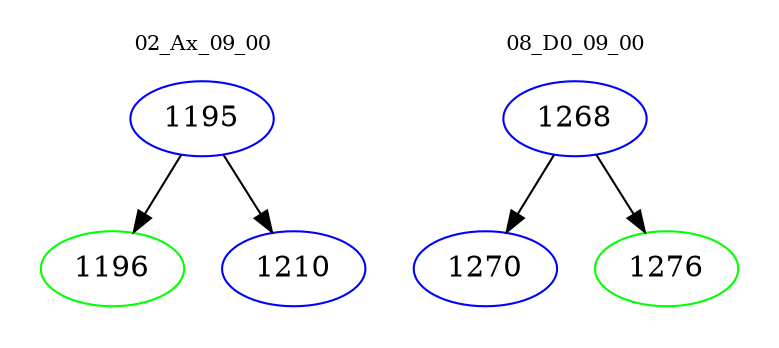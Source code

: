 digraph{
subgraph cluster_0 {
color = white
label = "02_Ax_09_00";
fontsize=10;
T0_1195 [label="1195", color="blue"]
T0_1195 -> T0_1196 [color="black"]
T0_1196 [label="1196", color="green"]
T0_1195 -> T0_1210 [color="black"]
T0_1210 [label="1210", color="blue"]
}
subgraph cluster_1 {
color = white
label = "08_D0_09_00";
fontsize=10;
T1_1268 [label="1268", color="blue"]
T1_1268 -> T1_1270 [color="black"]
T1_1270 [label="1270", color="blue"]
T1_1268 -> T1_1276 [color="black"]
T1_1276 [label="1276", color="green"]
}
}
